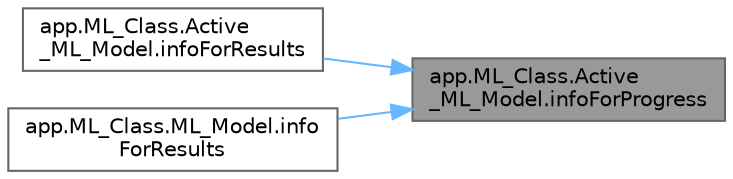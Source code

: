 digraph "app.ML_Class.Active_ML_Model.infoForProgress"
{
 // LATEX_PDF_SIZE
  bgcolor="transparent";
  edge [fontname=Helvetica,fontsize=10,labelfontname=Helvetica,labelfontsize=10];
  node [fontname=Helvetica,fontsize=10,shape=box,height=0.2,width=0.4];
  rankdir="RL";
  Node1 [id="Node000001",label="app.ML_Class.Active\l_ML_Model.infoForProgress",height=0.2,width=0.4,color="gray40", fillcolor="grey60", style="filled", fontcolor="black",tooltip=" "];
  Node1 -> Node2 [id="edge1_Node000001_Node000002",dir="back",color="steelblue1",style="solid",tooltip=" "];
  Node2 [id="Node000002",label="app.ML_Class.Active\l_ML_Model.infoForResults",height=0.2,width=0.4,color="grey40", fillcolor="white", style="filled",URL="$classapp_1_1_m_l___class_1_1_active___m_l___model.html#a68b3ec1a3ab2d30cd3e23d6d5360bc41",tooltip=" "];
  Node1 -> Node3 [id="edge2_Node000001_Node000003",dir="back",color="steelblue1",style="solid",tooltip=" "];
  Node3 [id="Node000003",label="app.ML_Class.ML_Model.info\lForResults",height=0.2,width=0.4,color="grey40", fillcolor="white", style="filled",URL="$classapp_1_1_m_l___class_1_1_m_l___model.html#a3a4fbdaf7def25376bd8ec79e58ee6a8",tooltip=" "];
}
